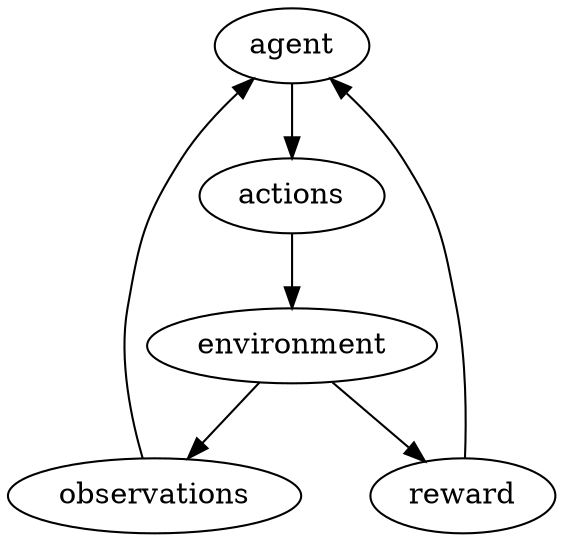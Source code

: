 digraph G {
  agent->actions
  environment->observations
  observations->agent
  environment->reward
  actions->environment
  reward->agent
}
